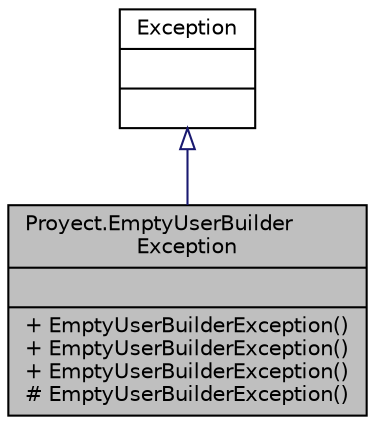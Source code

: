 digraph "Proyect.EmptyUserBuilderException"
{
 // INTERACTIVE_SVG=YES
 // LATEX_PDF_SIZE
  edge [fontname="Helvetica",fontsize="10",labelfontname="Helvetica",labelfontsize="10"];
  node [fontname="Helvetica",fontsize="10",shape=record];
  Node1 [label="{Proyect.EmptyUserBuilder\lException\n||+ EmptyUserBuilderException()\l+ EmptyUserBuilderException()\l+ EmptyUserBuilderException()\l# EmptyUserBuilderException()\l}",height=0.2,width=0.4,color="black", fillcolor="grey75", style="filled", fontcolor="black",tooltip="Excepcion para cuando el usurio ingresa un dato vacio cuando se registra"];
  Node2 -> Node1 [dir="back",color="midnightblue",fontsize="10",style="solid",arrowtail="onormal",fontname="Helvetica"];
  Node2 [label="{Exception\n||}",height=0.2,width=0.4,color="black", fillcolor="white", style="filled",URL="$classException.html",tooltip=" "];
}
